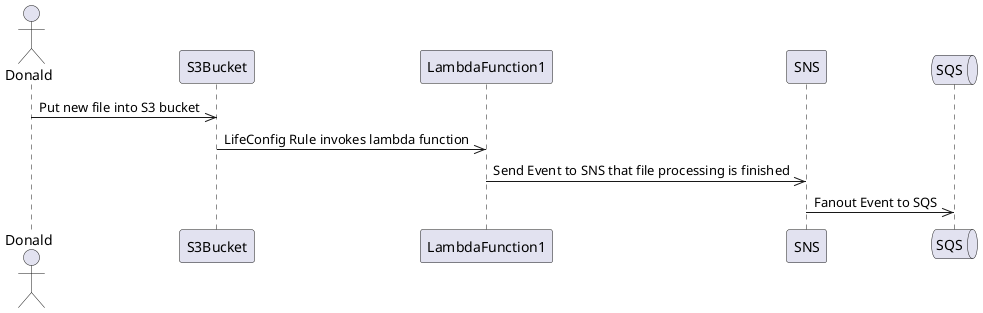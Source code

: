 @startuml
actor Donald
    participant S3Bucket
    participant LambdaFunction1
    participant SNS
    queue SQS

    Donald->>S3Bucket: Put new file into S3 bucket
    S3Bucket->>LambdaFunction1: LifeConfig Rule invokes lambda function
    LambdaFunction1->>SNS: Send Event to SNS that file processing is finished
    SNS->>SQS: Fanout Event to SQS
@enduml